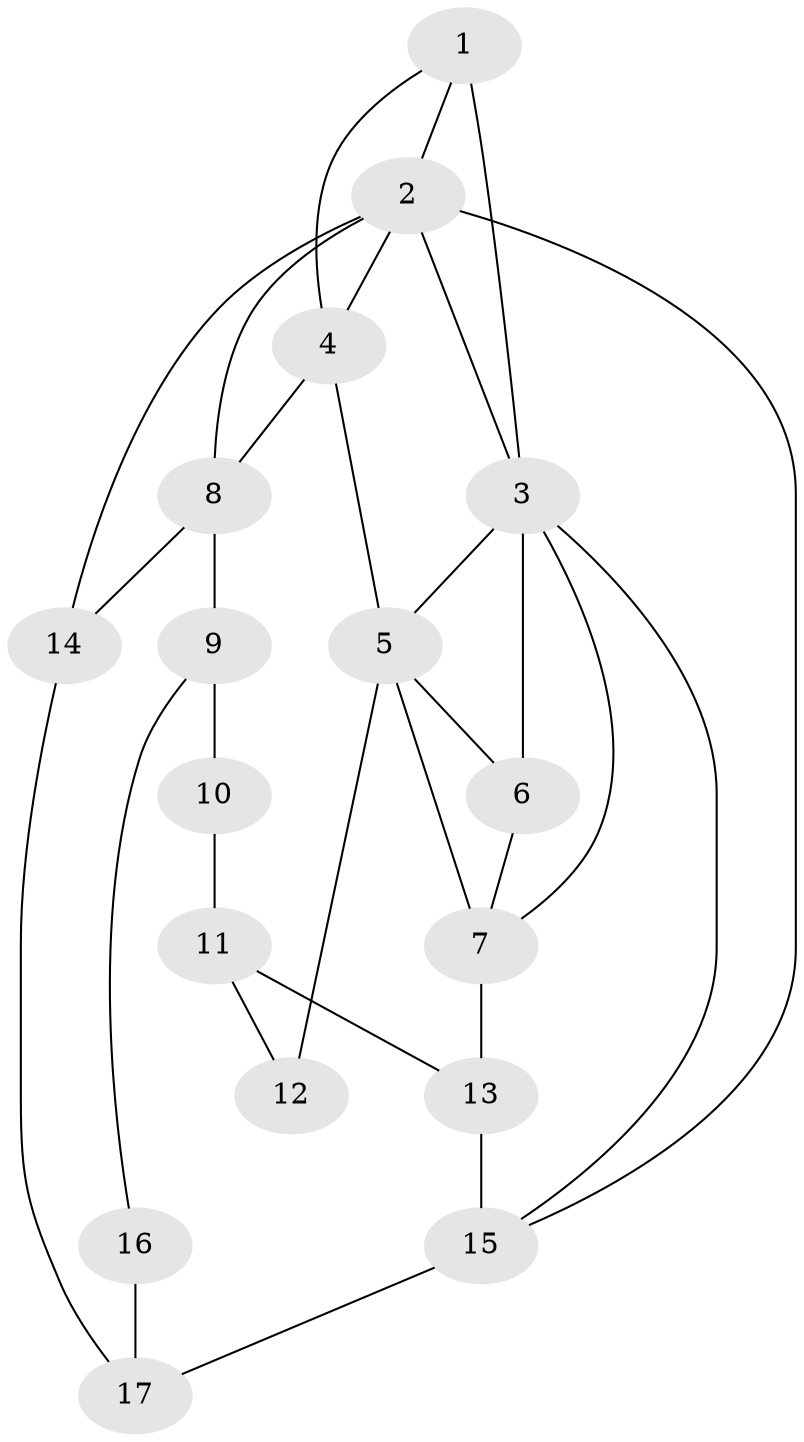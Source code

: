 // original degree distribution, {3: 0.05357142857142857, 5: 0.48214285714285715, 4: 0.23214285714285715, 6: 0.23214285714285715}
// Generated by graph-tools (version 1.1) at 2025/54/03/04/25 22:54:45]
// undirected, 17 vertices, 30 edges
graph export_dot {
  node [color=gray90,style=filled];
  1;
  2;
  3;
  4;
  5;
  6;
  7;
  8;
  9;
  10;
  11;
  12;
  13;
  14;
  15;
  16;
  17;
  1 -- 2 [weight=1.0];
  1 -- 3 [weight=2.0];
  1 -- 4 [weight=1.0];
  2 -- 3 [weight=1.0];
  2 -- 4 [weight=1.0];
  2 -- 8 [weight=1.0];
  2 -- 14 [weight=2.0];
  2 -- 15 [weight=1.0];
  3 -- 5 [weight=1.0];
  3 -- 6 [weight=1.0];
  3 -- 7 [weight=1.0];
  3 -- 15 [weight=1.0];
  4 -- 5 [weight=1.0];
  4 -- 8 [weight=1.0];
  5 -- 6 [weight=1.0];
  5 -- 7 [weight=1.0];
  5 -- 12 [weight=2.0];
  6 -- 7 [weight=1.0];
  7 -- 13 [weight=2.0];
  8 -- 9 [weight=2.0];
  8 -- 14 [weight=2.0];
  9 -- 10 [weight=2.0];
  9 -- 16 [weight=1.0];
  10 -- 11 [weight=2.0];
  11 -- 12 [weight=2.0];
  11 -- 13 [weight=2.0];
  13 -- 15 [weight=2.0];
  14 -- 17 [weight=2.0];
  15 -- 17 [weight=1.0];
  16 -- 17 [weight=2.0];
}
